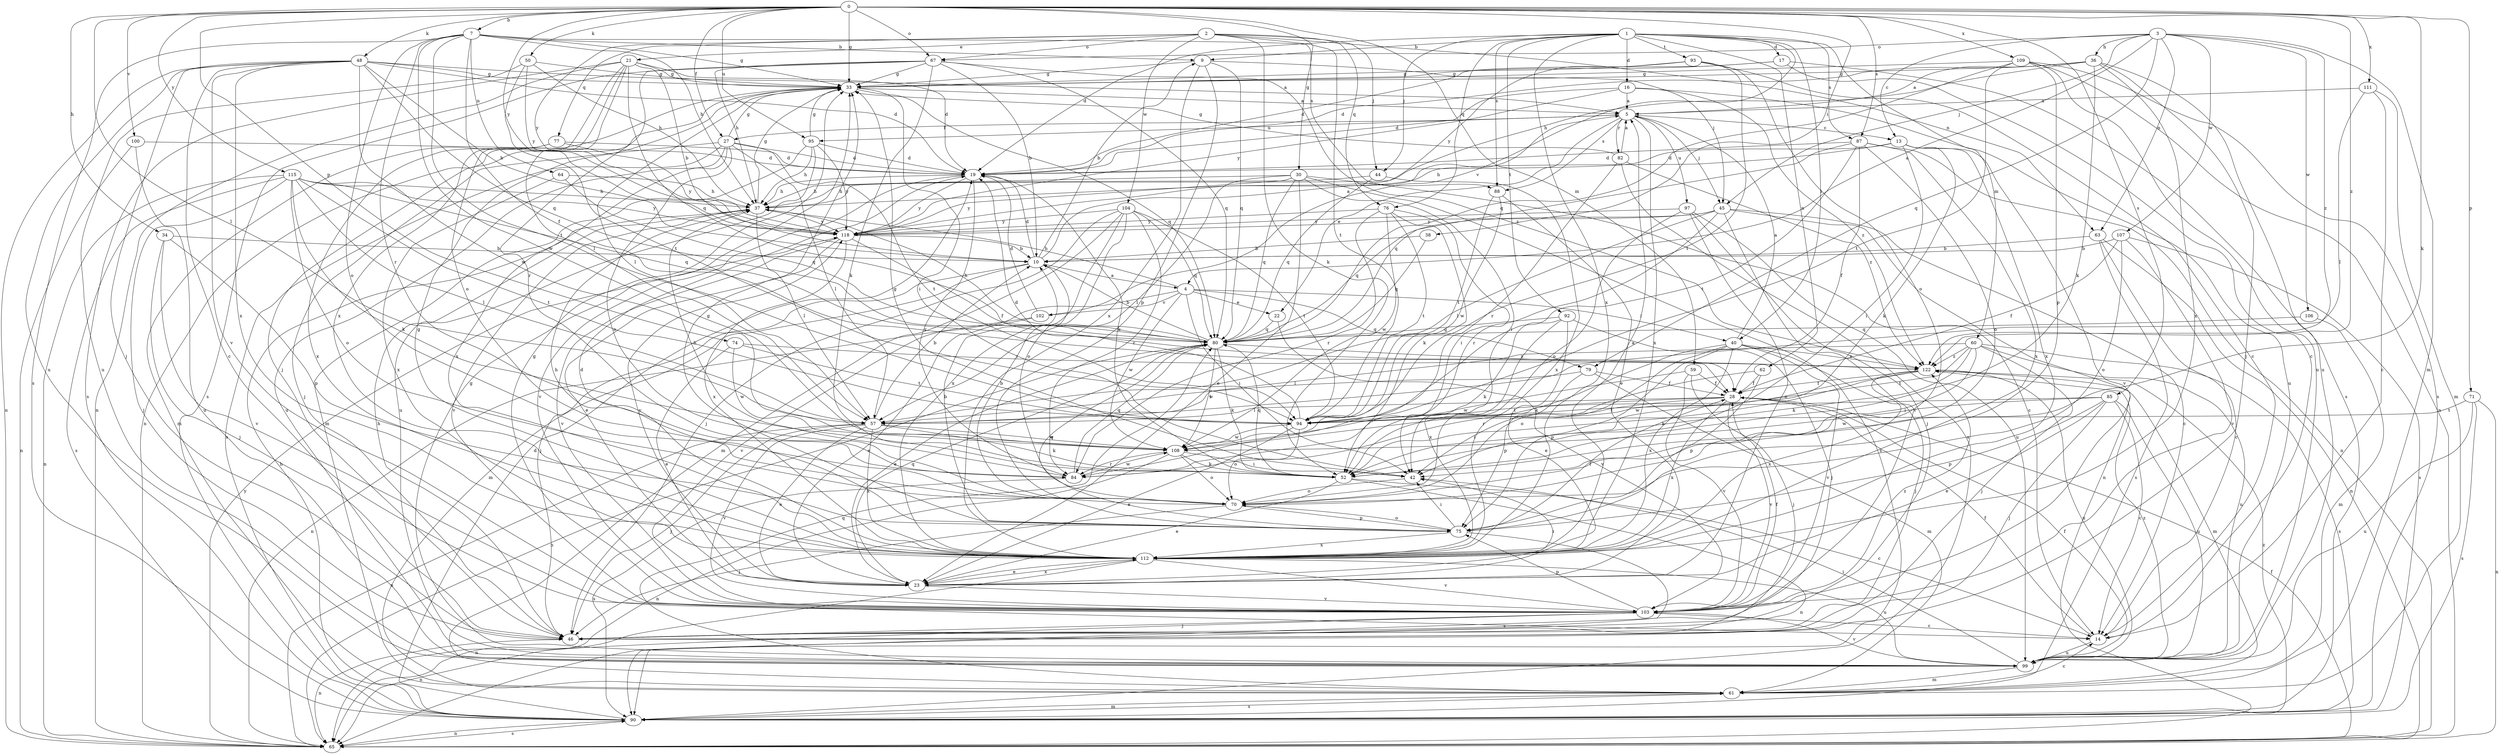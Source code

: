 strict digraph  {
0;
1;
2;
3;
4;
5;
7;
9;
10;
13;
14;
16;
17;
19;
21;
22;
23;
27;
28;
30;
33;
34;
36;
37;
38;
40;
42;
44;
45;
46;
48;
50;
52;
57;
59;
60;
61;
62;
63;
64;
65;
67;
70;
71;
74;
75;
76;
77;
79;
80;
82;
84;
85;
87;
88;
90;
92;
93;
94;
95;
97;
99;
100;
102;
103;
104;
106;
107;
108;
109;
111;
112;
115;
118;
122;
0 -> 7  [label=b];
0 -> 27  [label=f];
0 -> 30  [label=g];
0 -> 33  [label=g];
0 -> 34  [label=h];
0 -> 38  [label=i];
0 -> 48  [label=k];
0 -> 50  [label=k];
0 -> 52  [label=k];
0 -> 57  [label=l];
0 -> 59  [label=m];
0 -> 67  [label=o];
0 -> 71  [label=p];
0 -> 74  [label=p];
0 -> 85  [label=s];
0 -> 87  [label=s];
0 -> 95  [label=u];
0 -> 100  [label=v];
0 -> 109  [label=x];
0 -> 111  [label=x];
0 -> 115  [label=y];
0 -> 118  [label=y];
0 -> 122  [label=z];
1 -> 9  [label=b];
1 -> 16  [label=d];
1 -> 17  [label=d];
1 -> 19  [label=d];
1 -> 40  [label=i];
1 -> 44  [label=j];
1 -> 60  [label=m];
1 -> 62  [label=n];
1 -> 76  [label=q];
1 -> 87  [label=s];
1 -> 88  [label=s];
1 -> 92  [label=t];
1 -> 93  [label=t];
1 -> 102  [label=v];
1 -> 112  [label=x];
2 -> 21  [label=e];
2 -> 44  [label=j];
2 -> 52  [label=k];
2 -> 63  [label=n];
2 -> 67  [label=o];
2 -> 76  [label=q];
2 -> 77  [label=q];
2 -> 94  [label=t];
2 -> 104  [label=w];
2 -> 118  [label=y];
3 -> 4  [label=a];
3 -> 13  [label=c];
3 -> 36  [label=h];
3 -> 45  [label=j];
3 -> 61  [label=m];
3 -> 63  [label=n];
3 -> 67  [label=o];
3 -> 79  [label=q];
3 -> 106  [label=w];
3 -> 107  [label=w];
3 -> 122  [label=z];
4 -> 22  [label=e];
4 -> 37  [label=h];
4 -> 40  [label=i];
4 -> 42  [label=i];
4 -> 79  [label=q];
4 -> 102  [label=v];
4 -> 103  [label=v];
4 -> 108  [label=w];
5 -> 13  [label=c];
5 -> 22  [label=e];
5 -> 27  [label=f];
5 -> 45  [label=j];
5 -> 82  [label=r];
5 -> 88  [label=s];
5 -> 95  [label=u];
5 -> 97  [label=u];
5 -> 112  [label=x];
7 -> 9  [label=b];
7 -> 28  [label=f];
7 -> 33  [label=g];
7 -> 37  [label=h];
7 -> 64  [label=n];
7 -> 70  [label=o];
7 -> 84  [label=r];
7 -> 88  [label=s];
7 -> 90  [label=s];
7 -> 94  [label=t];
7 -> 108  [label=w];
9 -> 33  [label=g];
9 -> 45  [label=j];
9 -> 75  [label=p];
9 -> 80  [label=q];
9 -> 112  [label=x];
10 -> 4  [label=a];
10 -> 5  [label=a];
10 -> 9  [label=b];
10 -> 19  [label=d];
10 -> 46  [label=j];
10 -> 61  [label=m];
13 -> 19  [label=d];
13 -> 37  [label=h];
13 -> 42  [label=i];
13 -> 52  [label=k];
13 -> 103  [label=v];
13 -> 112  [label=x];
14 -> 28  [label=f];
14 -> 99  [label=u];
16 -> 5  [label=a];
16 -> 19  [label=d];
16 -> 99  [label=u];
16 -> 118  [label=y];
16 -> 122  [label=z];
17 -> 14  [label=c];
17 -> 19  [label=d];
17 -> 33  [label=g];
17 -> 90  [label=s];
19 -> 37  [label=h];
19 -> 52  [label=k];
19 -> 84  [label=r];
19 -> 103  [label=v];
19 -> 118  [label=y];
21 -> 10  [label=b];
21 -> 19  [label=d];
21 -> 33  [label=g];
21 -> 57  [label=l];
21 -> 65  [label=n];
21 -> 70  [label=o];
21 -> 80  [label=q];
21 -> 90  [label=s];
21 -> 112  [label=x];
22 -> 80  [label=q];
22 -> 103  [label=v];
23 -> 42  [label=i];
23 -> 80  [label=q];
23 -> 103  [label=v];
23 -> 112  [label=x];
23 -> 118  [label=y];
27 -> 19  [label=d];
27 -> 33  [label=g];
27 -> 46  [label=j];
27 -> 57  [label=l];
27 -> 70  [label=o];
27 -> 90  [label=s];
27 -> 94  [label=t];
27 -> 99  [label=u];
27 -> 112  [label=x];
28 -> 42  [label=i];
28 -> 57  [label=l];
28 -> 94  [label=t];
28 -> 103  [label=v];
28 -> 112  [label=x];
30 -> 14  [label=c];
30 -> 23  [label=e];
30 -> 37  [label=h];
30 -> 42  [label=i];
30 -> 57  [label=l];
30 -> 80  [label=q];
30 -> 90  [label=s];
30 -> 118  [label=y];
33 -> 5  [label=a];
33 -> 42  [label=i];
33 -> 46  [label=j];
33 -> 57  [label=l];
33 -> 65  [label=n];
33 -> 80  [label=q];
34 -> 10  [label=b];
34 -> 46  [label=j];
34 -> 75  [label=p];
34 -> 103  [label=v];
36 -> 5  [label=a];
36 -> 19  [label=d];
36 -> 33  [label=g];
36 -> 37  [label=h];
36 -> 46  [label=j];
36 -> 52  [label=k];
36 -> 99  [label=u];
36 -> 112  [label=x];
37 -> 33  [label=g];
37 -> 57  [label=l];
37 -> 103  [label=v];
37 -> 118  [label=y];
38 -> 10  [label=b];
38 -> 80  [label=q];
40 -> 5  [label=a];
40 -> 46  [label=j];
40 -> 52  [label=k];
40 -> 70  [label=o];
40 -> 75  [label=p];
40 -> 103  [label=v];
40 -> 112  [label=x];
40 -> 122  [label=z];
42 -> 33  [label=g];
42 -> 70  [label=o];
44 -> 37  [label=h];
44 -> 80  [label=q];
44 -> 112  [label=x];
45 -> 14  [label=c];
45 -> 57  [label=l];
45 -> 65  [label=n];
45 -> 80  [label=q];
45 -> 84  [label=r];
45 -> 103  [label=v];
45 -> 118  [label=y];
46 -> 37  [label=h];
46 -> 65  [label=n];
48 -> 5  [label=a];
48 -> 10  [label=b];
48 -> 14  [label=c];
48 -> 19  [label=d];
48 -> 33  [label=g];
48 -> 46  [label=j];
48 -> 65  [label=n];
48 -> 80  [label=q];
48 -> 99  [label=u];
48 -> 103  [label=v];
48 -> 108  [label=w];
48 -> 112  [label=x];
50 -> 33  [label=g];
50 -> 37  [label=h];
50 -> 94  [label=t];
50 -> 99  [label=u];
50 -> 118  [label=y];
52 -> 14  [label=c];
52 -> 23  [label=e];
52 -> 65  [label=n];
52 -> 80  [label=q];
57 -> 10  [label=b];
57 -> 23  [label=e];
57 -> 46  [label=j];
57 -> 52  [label=k];
57 -> 65  [label=n];
57 -> 103  [label=v];
57 -> 108  [label=w];
57 -> 112  [label=x];
59 -> 28  [label=f];
59 -> 46  [label=j];
59 -> 103  [label=v];
59 -> 108  [label=w];
60 -> 42  [label=i];
60 -> 46  [label=j];
60 -> 52  [label=k];
60 -> 57  [label=l];
60 -> 90  [label=s];
60 -> 94  [label=t];
60 -> 99  [label=u];
60 -> 122  [label=z];
61 -> 14  [label=c];
61 -> 80  [label=q];
61 -> 90  [label=s];
62 -> 28  [label=f];
62 -> 75  [label=p];
62 -> 84  [label=r];
63 -> 10  [label=b];
63 -> 14  [label=c];
63 -> 65  [label=n];
63 -> 90  [label=s];
64 -> 37  [label=h];
64 -> 80  [label=q];
64 -> 112  [label=x];
65 -> 28  [label=f];
65 -> 90  [label=s];
65 -> 118  [label=y];
67 -> 10  [label=b];
67 -> 33  [label=g];
67 -> 37  [label=h];
67 -> 52  [label=k];
67 -> 80  [label=q];
67 -> 84  [label=r];
67 -> 90  [label=s];
67 -> 122  [label=z];
70 -> 10  [label=b];
70 -> 46  [label=j];
70 -> 75  [label=p];
71 -> 65  [label=n];
71 -> 90  [label=s];
71 -> 94  [label=t];
71 -> 99  [label=u];
74 -> 23  [label=e];
74 -> 94  [label=t];
74 -> 108  [label=w];
74 -> 122  [label=z];
75 -> 10  [label=b];
75 -> 28  [label=f];
75 -> 33  [label=g];
75 -> 37  [label=h];
75 -> 42  [label=i];
75 -> 70  [label=o];
75 -> 80  [label=q];
75 -> 90  [label=s];
75 -> 112  [label=x];
76 -> 42  [label=i];
76 -> 52  [label=k];
76 -> 84  [label=r];
76 -> 94  [label=t];
76 -> 108  [label=w];
76 -> 118  [label=y];
77 -> 19  [label=d];
77 -> 61  [label=m];
77 -> 112  [label=x];
77 -> 118  [label=y];
79 -> 28  [label=f];
79 -> 57  [label=l];
79 -> 61  [label=m];
79 -> 75  [label=p];
80 -> 10  [label=b];
80 -> 23  [label=e];
80 -> 37  [label=h];
80 -> 52  [label=k];
80 -> 65  [label=n];
80 -> 108  [label=w];
80 -> 122  [label=z];
82 -> 5  [label=a];
82 -> 33  [label=g];
82 -> 84  [label=r];
82 -> 90  [label=s];
82 -> 122  [label=z];
84 -> 37  [label=h];
84 -> 80  [label=q];
84 -> 90  [label=s];
84 -> 108  [label=w];
85 -> 14  [label=c];
85 -> 23  [label=e];
85 -> 46  [label=j];
85 -> 75  [label=p];
85 -> 94  [label=t];
85 -> 99  [label=u];
85 -> 108  [label=w];
87 -> 19  [label=d];
87 -> 28  [label=f];
87 -> 65  [label=n];
87 -> 70  [label=o];
87 -> 80  [label=q];
87 -> 94  [label=t];
87 -> 112  [label=x];
88 -> 23  [label=e];
88 -> 94  [label=t];
88 -> 108  [label=w];
90 -> 19  [label=d];
90 -> 37  [label=h];
90 -> 61  [label=m];
90 -> 65  [label=n];
90 -> 122  [label=z];
92 -> 23  [label=e];
92 -> 46  [label=j];
92 -> 52  [label=k];
92 -> 80  [label=q];
92 -> 112  [label=x];
93 -> 14  [label=c];
93 -> 33  [label=g];
93 -> 70  [label=o];
93 -> 94  [label=t];
93 -> 118  [label=y];
94 -> 19  [label=d];
94 -> 23  [label=e];
94 -> 70  [label=o];
94 -> 108  [label=w];
95 -> 19  [label=d];
95 -> 33  [label=g];
95 -> 37  [label=h];
95 -> 61  [label=m];
95 -> 99  [label=u];
95 -> 118  [label=y];
97 -> 23  [label=e];
97 -> 46  [label=j];
97 -> 70  [label=o];
97 -> 99  [label=u];
97 -> 118  [label=y];
99 -> 28  [label=f];
99 -> 33  [label=g];
99 -> 42  [label=i];
99 -> 61  [label=m];
99 -> 103  [label=v];
99 -> 122  [label=z];
100 -> 19  [label=d];
100 -> 65  [label=n];
100 -> 99  [label=u];
102 -> 19  [label=d];
102 -> 23  [label=e];
102 -> 65  [label=n];
103 -> 14  [label=c];
103 -> 28  [label=f];
103 -> 33  [label=g];
103 -> 46  [label=j];
103 -> 65  [label=n];
103 -> 75  [label=p];
103 -> 122  [label=z];
104 -> 46  [label=j];
104 -> 61  [label=m];
104 -> 70  [label=o];
104 -> 80  [label=q];
104 -> 84  [label=r];
104 -> 94  [label=t];
104 -> 112  [label=x];
104 -> 118  [label=y];
106 -> 61  [label=m];
106 -> 80  [label=q];
107 -> 10  [label=b];
107 -> 28  [label=f];
107 -> 70  [label=o];
107 -> 90  [label=s];
107 -> 103  [label=v];
108 -> 42  [label=i];
108 -> 52  [label=k];
108 -> 65  [label=n];
108 -> 70  [label=o];
108 -> 84  [label=r];
109 -> 33  [label=g];
109 -> 65  [label=n];
109 -> 75  [label=p];
109 -> 80  [label=q];
109 -> 90  [label=s];
109 -> 94  [label=t];
109 -> 99  [label=u];
111 -> 5  [label=a];
111 -> 14  [label=c];
111 -> 57  [label=l];
111 -> 61  [label=m];
112 -> 5  [label=a];
112 -> 19  [label=d];
112 -> 23  [label=e];
112 -> 33  [label=g];
112 -> 65  [label=n];
112 -> 99  [label=u];
112 -> 103  [label=v];
115 -> 37  [label=h];
115 -> 46  [label=j];
115 -> 52  [label=k];
115 -> 57  [label=l];
115 -> 65  [label=n];
115 -> 70  [label=o];
115 -> 80  [label=q];
115 -> 90  [label=s];
115 -> 94  [label=t];
115 -> 118  [label=y];
118 -> 10  [label=b];
118 -> 23  [label=e];
118 -> 28  [label=f];
118 -> 103  [label=v];
118 -> 112  [label=x];
122 -> 28  [label=f];
122 -> 52  [label=k];
122 -> 61  [label=m];
122 -> 99  [label=u];
122 -> 108  [label=w];
122 -> 112  [label=x];
}
